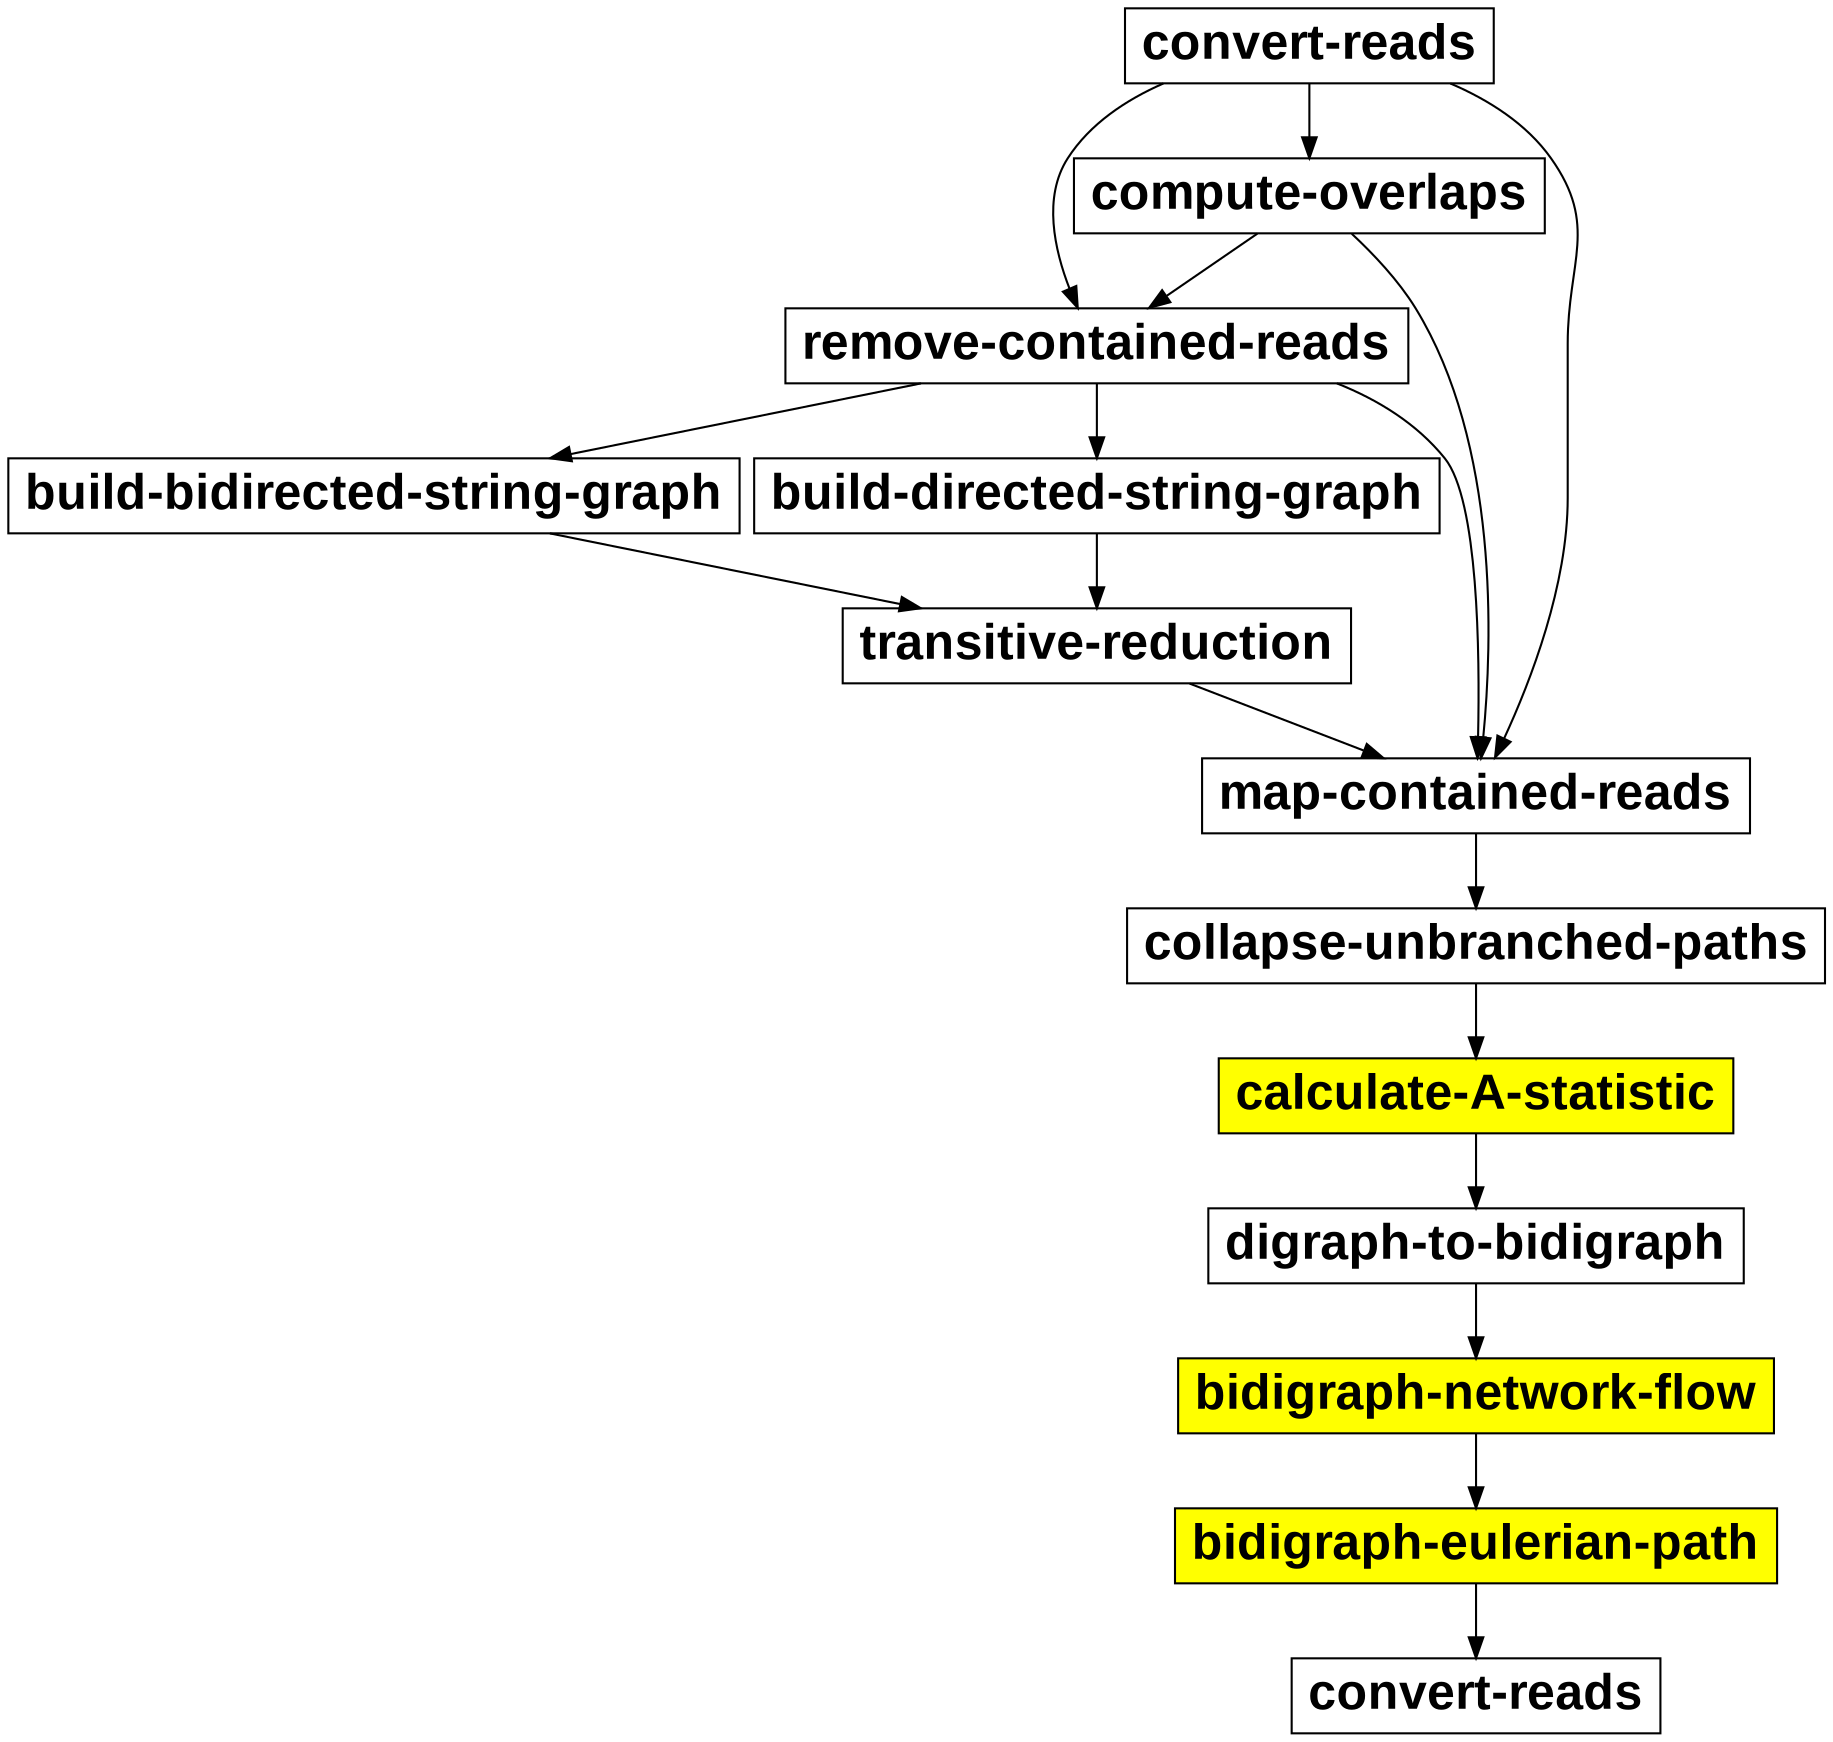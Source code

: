 digraph {
	graph [dir=LR nodesep=0.1 ]
	node [shape=rect fontsize=24 fontname="Arial bold"]
	build_bidirected_string_graph [label="build-bidirected-string-graph"];
	build_directed_string_graph [label="build-directed-string-graph"];
	collapse_unbranched_paths [label="collapse-unbranched-paths"];
	compute_overlaps [label="compute-overlaps"];
	convert_reads [label="convert-reads"];
	digraph_to_bidigraph [label="digraph-to-bidigraph"];
	remove_contained_reads [label="remove-contained-reads"];
	map_contained_reads [label="map-contained-reads"];
	calculate_a_statistic [label="calculate-A-statistic",style=filled,fillcolor=yellow];
	bidigraph_network_flow [label="bidigraph-network-flow",style=filled,fillcolor=yellow];
	bidigraph_eulerian_path [label="bidigraph-eulerian-path",style=filled,fillcolor=yellow];
	transitive_reduction [label="transitive-reduction"];
	convert_reads2 [label="convert-reads"];

	convert_reads -> compute_overlaps //[label="reads.bvv"];
	convert_reads -> remove_contained_reads //[label="reads.bvv"];

	compute_overlaps -> remove_contained_reads //[label="out.overlaps"];

	//remove_contained_reads -> build_directed_string_graph //[ label="reads.uncontained.bvv"];

	remove_contained_reads -> build_bidirected_string_graph
	remove_contained_reads -> build_directed_string_graph //[ label="out.uncontained.overlaps"];
	remove_contained_reads -> map_contained_reads
	compute_overlaps -> map_contained_reads
	convert_reads -> map_contained_reads
	build_directed_string_graph -> transitive_reduction //[ label="out.digraph"];
	build_bidirected_string_graph -> transitive_reduction
	transitive_reduction -> map_contained_reads //[ label="out.reduced.digraph"];
	map_contained_reads -> collapse_unbranched_paths //[ label="out.reduced.mapped.digraph"];
	collapse_unbranched_paths -> calculate_a_statistic //[ label="out.reduced.mapped.collapsed.digraph"];
	calculate_a_statistic -> digraph_to_bidigraph //[ label="out.reduced.mapped.collapsed.calc.digraph"];
	digraph_to_bidigraph -> bidigraph_network_flow
	bidigraph_network_flow -> bidigraph_eulerian_path //[ label="out.reduced.mapped.collapsed.calc.digraph"];

	bidigraph_eulerian_path -> convert_reads2 //[ label="out.paths.bvv" ];
}
